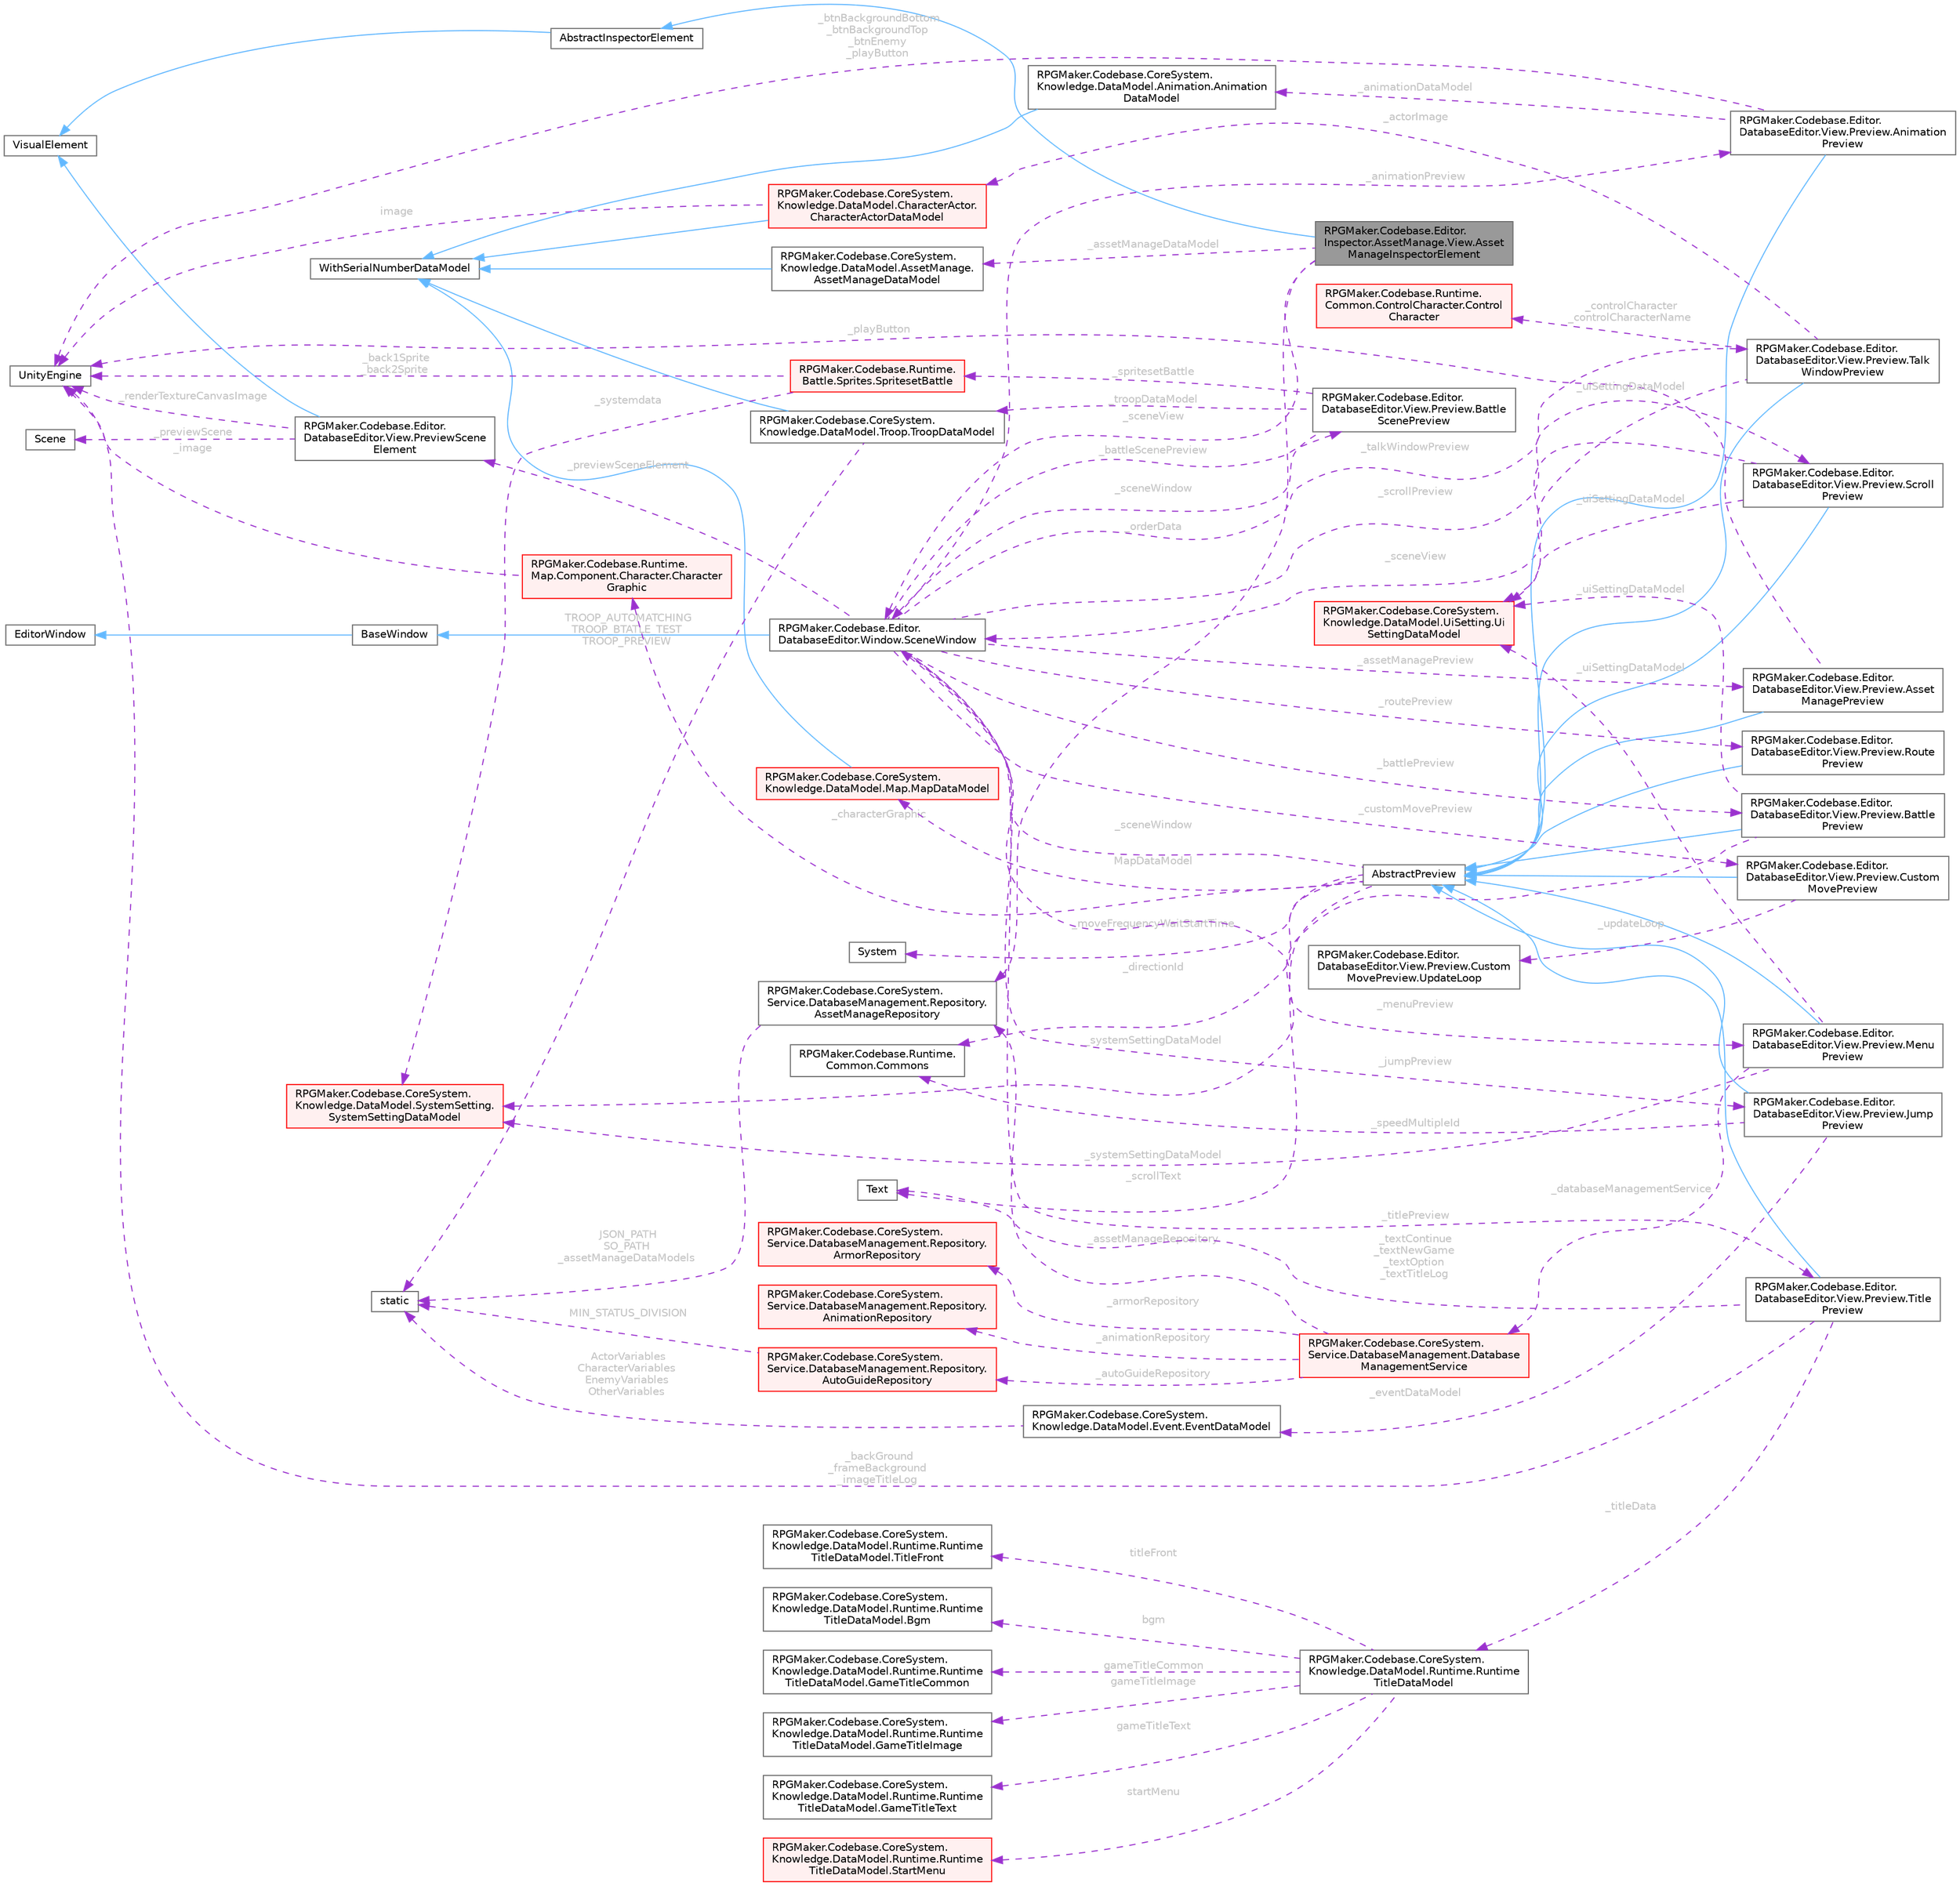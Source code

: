 digraph "RPGMaker.Codebase.Editor.Inspector.AssetManage.View.AssetManageInspectorElement"
{
 // LATEX_PDF_SIZE
  bgcolor="transparent";
  edge [fontname=Helvetica,fontsize=10,labelfontname=Helvetica,labelfontsize=10];
  node [fontname=Helvetica,fontsize=10,shape=box,height=0.2,width=0.4];
  rankdir="LR";
  Node1 [id="Node000001",label="RPGMaker.Codebase.Editor.\lInspector.AssetManage.View.Asset\lManageInspectorElement",height=0.2,width=0.4,color="gray40", fillcolor="grey60", style="filled", fontcolor="black",tooltip="資産管理インスペクター要素"];
  Node2 -> Node1 [id="edge1_Node000001_Node000002",dir="back",color="steelblue1",style="solid",tooltip=" "];
  Node2 [id="Node000002",label="AbstractInspectorElement",height=0.2,width=0.4,color="gray40", fillcolor="white", style="filled",URL="$d5/d42/class_r_p_g_maker_1_1_codebase_1_1_editor_1_1_inspector_1_1_abstract_inspector_element.html",tooltip="抽象インスペクター要素"];
  Node3 -> Node2 [id="edge2_Node000002_Node000003",dir="back",color="steelblue1",style="solid",tooltip=" "];
  Node3 [id="Node000003",label="VisualElement",height=0.2,width=0.4,color="gray40", fillcolor="white", style="filled",tooltip=" "];
  Node4 -> Node1 [id="edge3_Node000001_Node000004",dir="back",color="darkorchid3",style="dashed",tooltip=" ",label=" _assetManageDataModel",fontcolor="grey" ];
  Node4 [id="Node000004",label="RPGMaker.Codebase.CoreSystem.\lKnowledge.DataModel.AssetManage.\lAssetManageDataModel",height=0.2,width=0.4,color="gray40", fillcolor="white", style="filled",URL="$d0/d6d/class_r_p_g_maker_1_1_codebase_1_1_core_system_1_1_knowledge_1_1_data_model_1_1_asset_manage_1_1_asset_manage_data_model.html",tooltip="😁 資産管理データ・モデル"];
  Node5 -> Node4 [id="edge4_Node000004_Node000005",dir="back",color="steelblue1",style="solid",tooltip=" "];
  Node5 [id="Node000005",label="WithSerialNumberDataModel",height=0.2,width=0.4,color="gray40", fillcolor="white", style="filled",tooltip=" "];
  Node6 -> Node1 [id="edge5_Node000001_Node000006",dir="back",color="darkorchid3",style="dashed",tooltip=" ",label=" _orderData",fontcolor="grey" ];
  Node6 [id="Node000006",label="RPGMaker.Codebase.CoreSystem.\lService.DatabaseManagement.Repository.\lAssetManageRepository",height=0.2,width=0.4,color="gray40", fillcolor="white", style="filled",URL="$d7/db3/class_r_p_g_maker_1_1_codebase_1_1_core_system_1_1_service_1_1_database_management_1_1_repository_1_1_asset_manage_repository.html",tooltip="😁 資産管理置き場"];
  Node7 -> Node6 [id="edge6_Node000006_Node000007",dir="back",color="darkorchid3",style="dashed",tooltip=" ",label=" JSON_PATH\nSO_PATH\n_assetManageDataModels",fontcolor="grey" ];
  Node7 [id="Node000007",label="static",height=0.2,width=0.4,color="gray40", fillcolor="white", style="filled",tooltip=" "];
  Node8 -> Node1 [id="edge7_Node000001_Node000008",dir="back",color="darkorchid3",style="dashed",tooltip=" ",label=" _sceneView",fontcolor="grey" ];
  Node8 [id="Node000008",label="RPGMaker.Codebase.Editor.\lDatabaseEditor.Window.SceneWindow",height=0.2,width=0.4,color="gray40", fillcolor="white", style="filled",URL="$de/d38/class_r_p_g_maker_1_1_codebase_1_1_editor_1_1_database_editor_1_1_window_1_1_scene_window.html",tooltip="データベースエディター用シーンウィンドウ."];
  Node9 -> Node8 [id="edge8_Node000008_Node000009",dir="back",color="steelblue1",style="solid",tooltip=" "];
  Node9 [id="Node000009",label="BaseWindow",height=0.2,width=0.4,color="gray40", fillcolor="white", style="filled",URL="$de/d8f/class_r_p_g_maker_1_1_codebase_1_1_editor_1_1_common_1_1_base_window.html",tooltip="😁 メニュー、ヒエラルキー、シーン、インスペクターウィンドウの基底抽象クラス."];
  Node10 -> Node9 [id="edge9_Node000009_Node000010",dir="back",color="steelblue1",style="solid",tooltip=" "];
  Node10 [id="Node000010",label="EditorWindow",height=0.2,width=0.4,color="gray40", fillcolor="white", style="filled",tooltip=" "];
  Node11 -> Node8 [id="edge10_Node000008_Node000011",dir="back",color="darkorchid3",style="dashed",tooltip=" ",label=" _titlePreview",fontcolor="grey" ];
  Node11 [id="Node000011",label="RPGMaker.Codebase.Editor.\lDatabaseEditor.View.Preview.Title\lPreview",height=0.2,width=0.4,color="gray40", fillcolor="white", style="filled",URL="$df/d87/class_r_p_g_maker_1_1_codebase_1_1_editor_1_1_database_editor_1_1_view_1_1_preview_1_1_title_preview.html",tooltip="タイトル用のプレビュー"];
  Node12 -> Node11 [id="edge11_Node000011_Node000012",dir="back",color="steelblue1",style="solid",tooltip=" "];
  Node12 [id="Node000012",label="AbstractPreview",height=0.2,width=0.4,color="gray40", fillcolor="white", style="filled",URL="$d3/dfd/class_r_p_g_maker_1_1_codebase_1_1_editor_1_1_database_editor_1_1_view_1_1_preview_1_1_abstract_preview.html",tooltip="😁 抽象プレビュー"];
  Node13 -> Node12 [id="edge12_Node000012_Node000013",dir="back",color="darkorchid3",style="dashed",tooltip=" ",label=" _characterGraphic",fontcolor="grey" ];
  Node13 [id="Node000013",label="RPGMaker.Codebase.Runtime.\lMap.Component.Character.Character\lGraphic",height=0.2,width=0.4,color="red", fillcolor="#FFF0F0", style="filled",URL="$da/d44/class_r_p_g_maker_1_1_codebase_1_1_runtime_1_1_map_1_1_component_1_1_character_1_1_character_graphic.html",tooltip="😁 キャラクター・グラフィック"];
  Node16 -> Node13 [id="edge13_Node000013_Node000016",dir="back",color="darkorchid3",style="dashed",tooltip=" ",label=" _image",fontcolor="grey" ];
  Node16 [id="Node000016",label="UnityEngine",height=0.2,width=0.4,color="gray40", fillcolor="white", style="filled",tooltip=" "];
  Node8 -> Node12 [id="edge14_Node000012_Node000008",dir="back",color="darkorchid3",style="dashed",tooltip=" ",label=" _sceneWindow",fontcolor="grey" ];
  Node17 -> Node12 [id="edge15_Node000012_Node000017",dir="back",color="darkorchid3",style="dashed",tooltip=" ",label=" _scrollText",fontcolor="grey" ];
  Node17 [id="Node000017",label="Text",height=0.2,width=0.4,color="gray40", fillcolor="white", style="filled",tooltip=" "];
  Node18 -> Node12 [id="edge16_Node000012_Node000018",dir="back",color="darkorchid3",style="dashed",tooltip=" ",label=" _directionId",fontcolor="grey" ];
  Node18 [id="Node000018",label="RPGMaker.Codebase.Runtime.\lCommon.Commons",height=0.2,width=0.4,color="gray40", fillcolor="white", style="filled",URL="$d8/d0e/class_r_p_g_maker_1_1_codebase_1_1_runtime_1_1_common_1_1_commons.html",tooltip="😁 Runtime, Editorのプレビュー, EditorのUIで共用するもの。"];
  Node19 -> Node12 [id="edge17_Node000012_Node000019",dir="back",color="darkorchid3",style="dashed",tooltip=" ",label=" _moveFrequencyWaitStartTime",fontcolor="grey" ];
  Node19 [id="Node000019",label="System",height=0.2,width=0.4,color="gray40", fillcolor="white", style="filled",tooltip=" "];
  Node20 -> Node12 [id="edge18_Node000012_Node000020",dir="back",color="darkorchid3",style="dashed",tooltip=" ",label=" MapDataModel",fontcolor="grey" ];
  Node20 [id="Node000020",label="RPGMaker.Codebase.CoreSystem.\lKnowledge.DataModel.Map.MapDataModel",height=0.2,width=0.4,color="red", fillcolor="#FFF0F0", style="filled",URL="$d8/d51/class_r_p_g_maker_1_1_codebase_1_1_core_system_1_1_knowledge_1_1_data_model_1_1_map_1_1_map_data_model.html",tooltip="😁 マップ・データ・モデル"];
  Node5 -> Node20 [id="edge19_Node000020_Node000005",dir="back",color="steelblue1",style="solid",tooltip=" "];
  Node16 -> Node11 [id="edge20_Node000011_Node000016",dir="back",color="darkorchid3",style="dashed",tooltip=" ",label=" _backGround\n_frameBackground\n_imageTitleLog",fontcolor="grey" ];
  Node17 -> Node11 [id="edge21_Node000011_Node000017",dir="back",color="darkorchid3",style="dashed",tooltip=" ",label=" _textContinue\n_textNewGame\n_textOption\n_textTitleLog",fontcolor="grey" ];
  Node25 -> Node11 [id="edge22_Node000011_Node000025",dir="back",color="darkorchid3",style="dashed",tooltip=" ",label=" _titleData",fontcolor="grey" ];
  Node25 [id="Node000025",label="RPGMaker.Codebase.CoreSystem.\lKnowledge.DataModel.Runtime.Runtime\lTitleDataModel",height=0.2,width=0.4,color="gray40", fillcolor="white", style="filled",URL="$d7/da2/class_r_p_g_maker_1_1_codebase_1_1_core_system_1_1_knowledge_1_1_data_model_1_1_runtime_1_1_runtime_title_data_model.html",tooltip="😁 実行時タイトル・データ・モデル"];
  Node26 -> Node25 [id="edge23_Node000025_Node000026",dir="back",color="darkorchid3",style="dashed",tooltip=" ",label=" bgm",fontcolor="grey" ];
  Node26 [id="Node000026",label="RPGMaker.Codebase.CoreSystem.\lKnowledge.DataModel.Runtime.Runtime\lTitleDataModel.Bgm",height=0.2,width=0.4,color="gray40", fillcolor="white", style="filled",URL="$d7/d29/class_r_p_g_maker_1_1_codebase_1_1_core_system_1_1_knowledge_1_1_data_model_1_1_runtime_1_1_runtime_title_data_model_1_1_bgm.html",tooltip="😁 背景音楽"];
  Node27 -> Node25 [id="edge24_Node000025_Node000027",dir="back",color="darkorchid3",style="dashed",tooltip=" ",label=" gameTitleCommon",fontcolor="grey" ];
  Node27 [id="Node000027",label="RPGMaker.Codebase.CoreSystem.\lKnowledge.DataModel.Runtime.Runtime\lTitleDataModel.GameTitleCommon",height=0.2,width=0.4,color="gray40", fillcolor="white", style="filled",URL="$d7/d9f/class_r_p_g_maker_1_1_codebase_1_1_core_system_1_1_knowledge_1_1_data_model_1_1_runtime_1_1_runtb074bf3068689fc7f970101bf5a7539e.html",tooltip="😁 ゲーム・タイトル共通"];
  Node28 -> Node25 [id="edge25_Node000025_Node000028",dir="back",color="darkorchid3",style="dashed",tooltip=" ",label=" gameTitleImage",fontcolor="grey" ];
  Node28 [id="Node000028",label="RPGMaker.Codebase.CoreSystem.\lKnowledge.DataModel.Runtime.Runtime\lTitleDataModel.GameTitleImage",height=0.2,width=0.4,color="gray40", fillcolor="white", style="filled",URL="$d1/d05/class_r_p_g_maker_1_1_codebase_1_1_core_system_1_1_knowledge_1_1_data_model_1_1_runtime_1_1_runt63450857d5c1b059f2effacc4ba76fdb.html",tooltip="😁 ゲーム・タイトル画像"];
  Node29 -> Node25 [id="edge26_Node000025_Node000029",dir="back",color="darkorchid3",style="dashed",tooltip=" ",label=" gameTitleText",fontcolor="grey" ];
  Node29 [id="Node000029",label="RPGMaker.Codebase.CoreSystem.\lKnowledge.DataModel.Runtime.Runtime\lTitleDataModel.GameTitleText",height=0.2,width=0.4,color="gray40", fillcolor="white", style="filled",URL="$d2/d40/class_r_p_g_maker_1_1_codebase_1_1_core_system_1_1_knowledge_1_1_data_model_1_1_runtime_1_1_runt52048978f7dd1138cea3e2eee0d94e25.html",tooltip="😁 ゲーム・タイトル・テキスト"];
  Node30 -> Node25 [id="edge27_Node000025_Node000030",dir="back",color="darkorchid3",style="dashed",tooltip=" ",label=" startMenu",fontcolor="grey" ];
  Node30 [id="Node000030",label="RPGMaker.Codebase.CoreSystem.\lKnowledge.DataModel.Runtime.Runtime\lTitleDataModel.StartMenu",height=0.2,width=0.4,color="red", fillcolor="#FFF0F0", style="filled",URL="$d0/dde/class_r_p_g_maker_1_1_codebase_1_1_core_system_1_1_knowledge_1_1_data_model_1_1_runtime_1_1_runtcb56bd03a66e05d0237cc4ee69d0efb6.html",tooltip="😁 開始メニュー"];
  Node36 -> Node25 [id="edge28_Node000025_Node000036",dir="back",color="darkorchid3",style="dashed",tooltip=" ",label=" titleFront",fontcolor="grey" ];
  Node36 [id="Node000036",label="RPGMaker.Codebase.CoreSystem.\lKnowledge.DataModel.Runtime.Runtime\lTitleDataModel.TitleFront",height=0.2,width=0.4,color="gray40", fillcolor="white", style="filled",URL="$dd/da3/class_r_p_g_maker_1_1_codebase_1_1_core_system_1_1_knowledge_1_1_data_model_1_1_runtime_1_1_runt29723d80f14ecabf4cf2e1546a891e09.html",tooltip="😁 タイトル前面"];
  Node37 -> Node8 [id="edge29_Node000008_Node000037",dir="back",color="darkorchid3",style="dashed",tooltip=" ",label=" _assetManagePreview",fontcolor="grey" ];
  Node37 [id="Node000037",label="RPGMaker.Codebase.Editor.\lDatabaseEditor.View.Preview.Asset\lManagePreview",height=0.2,width=0.4,color="gray40", fillcolor="white", style="filled",URL="$d1/d66/class_r_p_g_maker_1_1_codebase_1_1_editor_1_1_database_editor_1_1_view_1_1_preview_1_1_asset_manage_preview.html",tooltip="資産管理プレビュー"];
  Node12 -> Node37 [id="edge30_Node000037_Node000012",dir="back",color="steelblue1",style="solid",tooltip=" "];
  Node16 -> Node37 [id="edge31_Node000037_Node000016",dir="back",color="darkorchid3",style="dashed",tooltip=" ",label=" _playButton",fontcolor="grey" ];
  Node38 -> Node8 [id="edge32_Node000008_Node000038",dir="back",color="darkorchid3",style="dashed",tooltip=" ",label=" _menuPreview",fontcolor="grey" ];
  Node38 [id="Node000038",label="RPGMaker.Codebase.Editor.\lDatabaseEditor.View.Preview.Menu\lPreview",height=0.2,width=0.4,color="gray40", fillcolor="white", style="filled",URL="$d8/dc3/class_r_p_g_maker_1_1_codebase_1_1_editor_1_1_database_editor_1_1_view_1_1_preview_1_1_menu_preview.html",tooltip="タイトル用のプレビュー"];
  Node12 -> Node38 [id="edge33_Node000038_Node000012",dir="back",color="steelblue1",style="solid",tooltip=" "];
  Node39 -> Node38 [id="edge34_Node000038_Node000039",dir="back",color="darkorchid3",style="dashed",tooltip=" ",label=" _databaseManagementService",fontcolor="grey" ];
  Node39 [id="Node000039",label="RPGMaker.Codebase.CoreSystem.\lService.DatabaseManagement.Database\lManagementService",height=0.2,width=0.4,color="red", fillcolor="#FFF0F0", style="filled",URL="$db/db0/class_r_p_g_maker_1_1_codebase_1_1_core_system_1_1_service_1_1_database_management_1_1_database_management_service.html",tooltip="😁 データベース管理サービス"];
  Node40 -> Node39 [id="edge35_Node000039_Node000040",dir="back",color="darkorchid3",style="dashed",tooltip=" ",label=" _animationRepository",fontcolor="grey" ];
  Node40 [id="Node000040",label="RPGMaker.Codebase.CoreSystem.\lService.DatabaseManagement.Repository.\lAnimationRepository",height=0.2,width=0.4,color="red", fillcolor="#FFF0F0", style="filled",URL="$d5/deb/class_r_p_g_maker_1_1_codebase_1_1_core_system_1_1_service_1_1_database_management_1_1_repository_1_1_animation_repository.html",tooltip="😁 アニメーション置き場"];
  Node42 -> Node39 [id="edge36_Node000039_Node000042",dir="back",color="darkorchid3",style="dashed",tooltip=" ",label=" _armorRepository",fontcolor="grey" ];
  Node42 [id="Node000042",label="RPGMaker.Codebase.CoreSystem.\lService.DatabaseManagement.Repository.\lArmorRepository",height=0.2,width=0.4,color="red", fillcolor="#FFF0F0", style="filled",URL="$d5/d5e/class_r_p_g_maker_1_1_codebase_1_1_core_system_1_1_service_1_1_database_management_1_1_repository_1_1_armor_repository.html",tooltip="😁 防具置き場"];
  Node6 -> Node39 [id="edge37_Node000039_Node000006",dir="back",color="darkorchid3",style="dashed",tooltip=" ",label=" _assetManageRepository",fontcolor="grey" ];
  Node44 -> Node39 [id="edge38_Node000039_Node000044",dir="back",color="darkorchid3",style="dashed",tooltip=" ",label=" _autoGuideRepository",fontcolor="grey" ];
  Node44 [id="Node000044",label="RPGMaker.Codebase.CoreSystem.\lService.DatabaseManagement.Repository.\lAutoGuideRepository",height=0.2,width=0.4,color="red", fillcolor="#FFF0F0", style="filled",URL="$dc/d23/class_r_p_g_maker_1_1_codebase_1_1_core_system_1_1_service_1_1_database_management_1_1_repository_1_1_auto_guide_repository.html",tooltip="😁 自動ガイド置き場"];
  Node7 -> Node44 [id="edge39_Node000044_Node000007",dir="back",color="darkorchid3",style="dashed",tooltip=" ",label=" MIN_STATUS_DIVISION",fontcolor="grey" ];
  Node73 -> Node38 [id="edge40_Node000038_Node000073",dir="back",color="darkorchid3",style="dashed",tooltip=" ",label=" _systemSettingDataModel",fontcolor="grey" ];
  Node73 [id="Node000073",label="RPGMaker.Codebase.CoreSystem.\lKnowledge.DataModel.SystemSetting.\lSystemSettingDataModel",height=0.2,width=0.4,color="red", fillcolor="#FFF0F0", style="filled",URL="$d0/dd2/class_r_p_g_maker_1_1_codebase_1_1_core_system_1_1_knowledge_1_1_data_model_1_1_system_setting_1_1_system_setting_data_model.html",tooltip="😁 システム設定データ・モデル"];
  Node81 -> Node38 [id="edge41_Node000038_Node000081",dir="back",color="darkorchid3",style="dashed",tooltip=" ",label=" _uiSettingDataModel",fontcolor="grey" ];
  Node81 [id="Node000081",label="RPGMaker.Codebase.CoreSystem.\lKnowledge.DataModel.UiSetting.Ui\lSettingDataModel",height=0.2,width=0.4,color="red", fillcolor="#FFF0F0", style="filled",URL="$db/dd5/class_r_p_g_maker_1_1_codebase_1_1_core_system_1_1_knowledge_1_1_data_model_1_1_ui_setting_1_1_ui_setting_data_model.html",tooltip="😁 ユーザー・インターフェース・設定データ・モデル"];
  Node91 -> Node8 [id="edge42_Node000008_Node000091",dir="back",color="darkorchid3",style="dashed",tooltip=" ",label=" _battlePreview",fontcolor="grey" ];
  Node91 [id="Node000091",label="RPGMaker.Codebase.Editor.\lDatabaseEditor.View.Preview.Battle\lPreview",height=0.2,width=0.4,color="gray40", fillcolor="white", style="filled",URL="$d5/dc1/class_r_p_g_maker_1_1_codebase_1_1_editor_1_1_database_editor_1_1_view_1_1_preview_1_1_battle_preview.html",tooltip="ゲーム用のプレビュー"];
  Node12 -> Node91 [id="edge43_Node000091_Node000012",dir="back",color="steelblue1",style="solid",tooltip=" "];
  Node81 -> Node91 [id="edge44_Node000091_Node000081",dir="back",color="darkorchid3",style="dashed",tooltip=" ",label=" _uiSettingDataModel",fontcolor="grey" ];
  Node73 -> Node91 [id="edge45_Node000091_Node000073",dir="back",color="darkorchid3",style="dashed",tooltip=" ",label=" _systemSettingDataModel",fontcolor="grey" ];
  Node92 -> Node8 [id="edge46_Node000008_Node000092",dir="back",color="darkorchid3",style="dashed",tooltip=" ",label=" _battleScenePreview",fontcolor="grey" ];
  Node92 [id="Node000092",label="RPGMaker.Codebase.Editor.\lDatabaseEditor.View.Preview.Battle\lScenePreview",height=0.2,width=0.4,color="gray40", fillcolor="white", style="filled",URL="$d4/dea/class_r_p_g_maker_1_1_codebase_1_1_editor_1_1_database_editor_1_1_view_1_1_preview_1_1_battle_scene_preview.html",tooltip="バトルシーン用のプレビュー"];
  Node93 -> Node92 [id="edge47_Node000092_Node000093",dir="back",color="darkorchid3",style="dashed",tooltip=" ",label=" _spritesetBattle",fontcolor="grey" ];
  Node93 [id="Node000093",label="RPGMaker.Codebase.Runtime.\lBattle.Sprites.SpritesetBattle",height=0.2,width=0.4,color="red", fillcolor="#FFF0F0", style="filled",URL="$de/ddd/class_r_p_g_maker_1_1_codebase_1_1_runtime_1_1_battle_1_1_sprites_1_1_spriteset_battle.html",tooltip="😁 戦闘シーン用のスプライトセット。[背景][アクター][敵キャラ]を含む Unite用に作り替えている"];
  Node16 -> Node93 [id="edge48_Node000093_Node000016",dir="back",color="darkorchid3",style="dashed",tooltip=" ",label=" _back1Sprite\n_back2Sprite",fontcolor="grey" ];
  Node73 -> Node93 [id="edge49_Node000093_Node000073",dir="back",color="darkorchid3",style="dashed",tooltip=" ",label=" _systemdata",fontcolor="grey" ];
  Node125 -> Node92 [id="edge50_Node000092_Node000125",dir="back",color="darkorchid3",style="dashed",tooltip=" ",label=" _troopDataModel",fontcolor="grey" ];
  Node125 [id="Node000125",label="RPGMaker.Codebase.CoreSystem.\lKnowledge.DataModel.Troop.TroopDataModel",height=0.2,width=0.4,color="gray40", fillcolor="white", style="filled",URL="$d6/da9/class_r_p_g_maker_1_1_codebase_1_1_core_system_1_1_knowledge_1_1_data_model_1_1_troop_1_1_troop_data_model.html",tooltip="😁 部隊データ・モデル"];
  Node5 -> Node125 [id="edge51_Node000125_Node000005",dir="back",color="steelblue1",style="solid",tooltip=" "];
  Node7 -> Node125 [id="edge52_Node000125_Node000007",dir="back",color="darkorchid3",style="dashed",tooltip=" ",label=" TROOP_AUTOMATCHING\nTROOP_BTATLE_TEST\nTROOP_PREVIEW",fontcolor="grey" ];
  Node8 -> Node92 [id="edge53_Node000092_Node000008",dir="back",color="darkorchid3",style="dashed",tooltip=" ",label=" _sceneWindow",fontcolor="grey" ];
  Node126 -> Node8 [id="edge54_Node000008_Node000126",dir="back",color="darkorchid3",style="dashed",tooltip=" ",label=" _talkWindowPreview",fontcolor="grey" ];
  Node126 [id="Node000126",label="RPGMaker.Codebase.Editor.\lDatabaseEditor.View.Preview.Talk\lWindowPreview",height=0.2,width=0.4,color="gray40", fillcolor="white", style="filled",URL="$dd/da6/class_r_p_g_maker_1_1_codebase_1_1_editor_1_1_database_editor_1_1_view_1_1_preview_1_1_talk_window_preview.html",tooltip="会話ウィンドウ用のプレビュー"];
  Node12 -> Node126 [id="edge55_Node000126_Node000012",dir="back",color="steelblue1",style="solid",tooltip=" "];
  Node81 -> Node126 [id="edge56_Node000126_Node000081",dir="back",color="darkorchid3",style="dashed",tooltip=" ",label=" _uiSettingDataModel",fontcolor="grey" ];
  Node127 -> Node126 [id="edge57_Node000126_Node000127",dir="back",color="darkorchid3",style="dashed",tooltip=" ",label=" _actorImage",fontcolor="grey" ];
  Node127 [id="Node000127",label="RPGMaker.Codebase.CoreSystem.\lKnowledge.DataModel.CharacterActor.\lCharacterActorDataModel",height=0.2,width=0.4,color="red", fillcolor="#FFF0F0", style="filled",URL="$de/d3a/class_r_p_g_maker_1_1_codebase_1_1_core_system_1_1_knowledge_1_1_data_model_1_1_character_actor_1_1_character_actor_data_model.html",tooltip="😁 キャラクター・アクター・データ・モデル"];
  Node5 -> Node127 [id="edge58_Node000127_Node000005",dir="back",color="steelblue1",style="solid",tooltip=" "];
  Node16 -> Node127 [id="edge59_Node000127_Node000016",dir="back",color="darkorchid3",style="dashed",tooltip=" ",label=" image",fontcolor="grey" ];
  Node129 -> Node126 [id="edge60_Node000126_Node000129",dir="back",color="darkorchid3",style="dashed",tooltip=" ",label=" _controlCharacter\n_controlCharacterName",fontcolor="grey" ];
  Node129 [id="Node000129",label="RPGMaker.Codebase.Runtime.\lCommon.ControlCharacter.Control\lCharacter",height=0.2,width=0.4,color="red", fillcolor="#FFF0F0", style="filled",URL="$d2/dcb/class_r_p_g_maker_1_1_codebase_1_1_runtime_1_1_common_1_1_control_character_1_1_control_character.html",tooltip="😁 制御キャラクター"];
  Node133 -> Node8 [id="edge61_Node000008_Node000133",dir="back",color="darkorchid3",style="dashed",tooltip=" ",label=" _scrollPreview",fontcolor="grey" ];
  Node133 [id="Node000133",label="RPGMaker.Codebase.Editor.\lDatabaseEditor.View.Preview.Scroll\lPreview",height=0.2,width=0.4,color="gray40", fillcolor="white", style="filled",URL="$d3/d80/class_r_p_g_maker_1_1_codebase_1_1_editor_1_1_database_editor_1_1_view_1_1_preview_1_1_scroll_preview.html",tooltip="スクロール・プレビュー"];
  Node12 -> Node133 [id="edge62_Node000133_Node000012",dir="back",color="steelblue1",style="solid",tooltip=" "];
  Node8 -> Node133 [id="edge63_Node000133_Node000008",dir="back",color="darkorchid3",style="dashed",tooltip=" ",label=" _sceneView",fontcolor="grey" ];
  Node81 -> Node133 [id="edge64_Node000133_Node000081",dir="back",color="darkorchid3",style="dashed",tooltip=" ",label=" _uiSettingDataModel",fontcolor="grey" ];
  Node134 -> Node8 [id="edge65_Node000008_Node000134",dir="back",color="darkorchid3",style="dashed",tooltip=" ",label=" _jumpPreview",fontcolor="grey" ];
  Node134 [id="Node000134",label="RPGMaker.Codebase.Editor.\lDatabaseEditor.View.Preview.Jump\lPreview",height=0.2,width=0.4,color="gray40", fillcolor="white", style="filled",URL="$da/d33/class_r_p_g_maker_1_1_codebase_1_1_editor_1_1_database_editor_1_1_view_1_1_preview_1_1_jump_preview.html",tooltip="イベントコマンド『ジャンプ』のプレビュー。"];
  Node12 -> Node134 [id="edge66_Node000134_Node000012",dir="back",color="steelblue1",style="solid",tooltip=" "];
  Node18 -> Node134 [id="edge67_Node000134_Node000018",dir="back",color="darkorchid3",style="dashed",tooltip=" ",label=" _speedMultipleId",fontcolor="grey" ];
  Node135 -> Node134 [id="edge68_Node000134_Node000135",dir="back",color="darkorchid3",style="dashed",tooltip=" ",label=" _eventDataModel",fontcolor="grey" ];
  Node135 [id="Node000135",label="RPGMaker.Codebase.CoreSystem.\lKnowledge.DataModel.Event.EventDataModel",height=0.2,width=0.4,color="gray40", fillcolor="white", style="filled",URL="$d3/d9a/class_r_p_g_maker_1_1_codebase_1_1_core_system_1_1_knowledge_1_1_data_model_1_1_event_1_1_event_data_model.html",tooltip="😁 イベント・データ・モデル"];
  Node7 -> Node135 [id="edge69_Node000135_Node000007",dir="back",color="darkorchid3",style="dashed",tooltip=" ",label=" ActorVariables\nCharacterVariables\nEnemyVariables\nOtherVariables",fontcolor="grey" ];
  Node136 -> Node8 [id="edge70_Node000008_Node000136",dir="back",color="darkorchid3",style="dashed",tooltip=" ",label=" _routePreview",fontcolor="grey" ];
  Node136 [id="Node000136",label="RPGMaker.Codebase.Editor.\lDatabaseEditor.View.Preview.Route\lPreview",height=0.2,width=0.4,color="gray40", fillcolor="white", style="filled",URL="$d1/d5c/class_r_p_g_maker_1_1_codebase_1_1_editor_1_1_database_editor_1_1_view_1_1_preview_1_1_route_preview.html",tooltip="経路プレビュー"];
  Node12 -> Node136 [id="edge71_Node000136_Node000012",dir="back",color="steelblue1",style="solid",tooltip=" "];
  Node137 -> Node8 [id="edge72_Node000008_Node000137",dir="back",color="darkorchid3",style="dashed",tooltip=" ",label=" _animationPreview",fontcolor="grey" ];
  Node137 [id="Node000137",label="RPGMaker.Codebase.Editor.\lDatabaseEditor.View.Preview.Animation\lPreview",height=0.2,width=0.4,color="gray40", fillcolor="white", style="filled",URL="$d3/dc8/class_r_p_g_maker_1_1_codebase_1_1_editor_1_1_database_editor_1_1_view_1_1_preview_1_1_animation_preview.html",tooltip="アニメーション・プレビュー"];
  Node12 -> Node137 [id="edge73_Node000137_Node000012",dir="back",color="steelblue1",style="solid",tooltip=" "];
  Node16 -> Node137 [id="edge74_Node000137_Node000016",dir="back",color="darkorchid3",style="dashed",tooltip=" ",label=" _btnBackgroundBottom\n_btnBackgroundTop\n_btnEnemy\n_playButton",fontcolor="grey" ];
  Node138 -> Node137 [id="edge75_Node000137_Node000138",dir="back",color="darkorchid3",style="dashed",tooltip=" ",label=" _animationDataModel",fontcolor="grey" ];
  Node138 [id="Node000138",label="RPGMaker.Codebase.CoreSystem.\lKnowledge.DataModel.Animation.Animation\lDataModel",height=0.2,width=0.4,color="gray40", fillcolor="white", style="filled",URL="$db/dab/class_r_p_g_maker_1_1_codebase_1_1_core_system_1_1_knowledge_1_1_data_model_1_1_animation_1_1_animation_data_model.html",tooltip="😁 アニメーション・データ・モデル"];
  Node5 -> Node138 [id="edge76_Node000138_Node000005",dir="back",color="steelblue1",style="solid",tooltip=" "];
  Node139 -> Node8 [id="edge77_Node000008_Node000139",dir="back",color="darkorchid3",style="dashed",tooltip=" ",label=" _customMovePreview",fontcolor="grey" ];
  Node139 [id="Node000139",label="RPGMaker.Codebase.Editor.\lDatabaseEditor.View.Preview.Custom\lMovePreview",height=0.2,width=0.4,color="gray40", fillcolor="white", style="filled",URL="$d3/dc0/class_r_p_g_maker_1_1_codebase_1_1_editor_1_1_database_editor_1_1_view_1_1_preview_1_1_custom_move_preview.html",tooltip="カスタム移動プレビュー"];
  Node12 -> Node139 [id="edge78_Node000139_Node000012",dir="back",color="steelblue1",style="solid",tooltip=" "];
  Node140 -> Node139 [id="edge79_Node000139_Node000140",dir="back",color="darkorchid3",style="dashed",tooltip=" ",label=" _updateLoop",fontcolor="grey" ];
  Node140 [id="Node000140",label="RPGMaker.Codebase.Editor.\lDatabaseEditor.View.Preview.Custom\lMovePreview.UpdateLoop",height=0.2,width=0.4,color="gray40", fillcolor="white", style="filled",URL="$db/df0/class_r_p_g_maker_1_1_codebase_1_1_editor_1_1_database_editor_1_1_view_1_1_preview_1_1_custom_move_preview_1_1_update_loop.html",tooltip="更新ループ"];
  Node141 -> Node8 [id="edge80_Node000008_Node000141",dir="back",color="darkorchid3",style="dashed",tooltip=" ",label=" _previewSceneElement",fontcolor="grey" ];
  Node141 [id="Node000141",label="RPGMaker.Codebase.Editor.\lDatabaseEditor.View.PreviewScene\lElement",height=0.2,width=0.4,color="gray40", fillcolor="white", style="filled",URL="$d1/d39/class_r_p_g_maker_1_1_codebase_1_1_editor_1_1_database_editor_1_1_view_1_1_preview_scene_element.html",tooltip="プレビューシーンを持ったVisualElement。"];
  Node3 -> Node141 [id="edge81_Node000141_Node000003",dir="back",color="steelblue1",style="solid",tooltip=" "];
  Node142 -> Node141 [id="edge82_Node000141_Node000142",dir="back",color="darkorchid3",style="dashed",tooltip=" ",label=" _previewScene",fontcolor="grey" ];
  Node142 [id="Node000142",label="Scene",height=0.2,width=0.4,color="gray40", fillcolor="white", style="filled",tooltip=" "];
  Node16 -> Node141 [id="edge83_Node000141_Node000016",dir="back",color="darkorchid3",style="dashed",tooltip=" ",label=" _renderTextureCanvasImage",fontcolor="grey" ];
}
